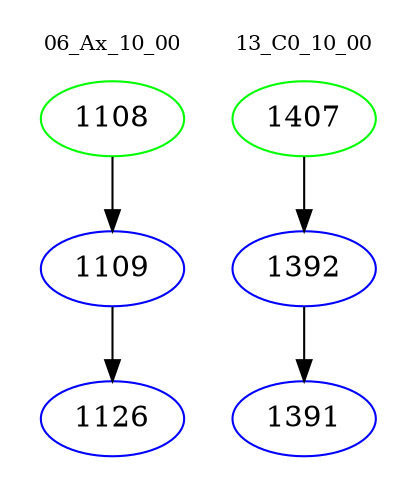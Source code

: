 digraph{
subgraph cluster_0 {
color = white
label = "06_Ax_10_00";
fontsize=10;
T0_1108 [label="1108", color="green"]
T0_1108 -> T0_1109 [color="black"]
T0_1109 [label="1109", color="blue"]
T0_1109 -> T0_1126 [color="black"]
T0_1126 [label="1126", color="blue"]
}
subgraph cluster_1 {
color = white
label = "13_C0_10_00";
fontsize=10;
T1_1407 [label="1407", color="green"]
T1_1407 -> T1_1392 [color="black"]
T1_1392 [label="1392", color="blue"]
T1_1392 -> T1_1391 [color="black"]
T1_1391 [label="1391", color="blue"]
}
}
